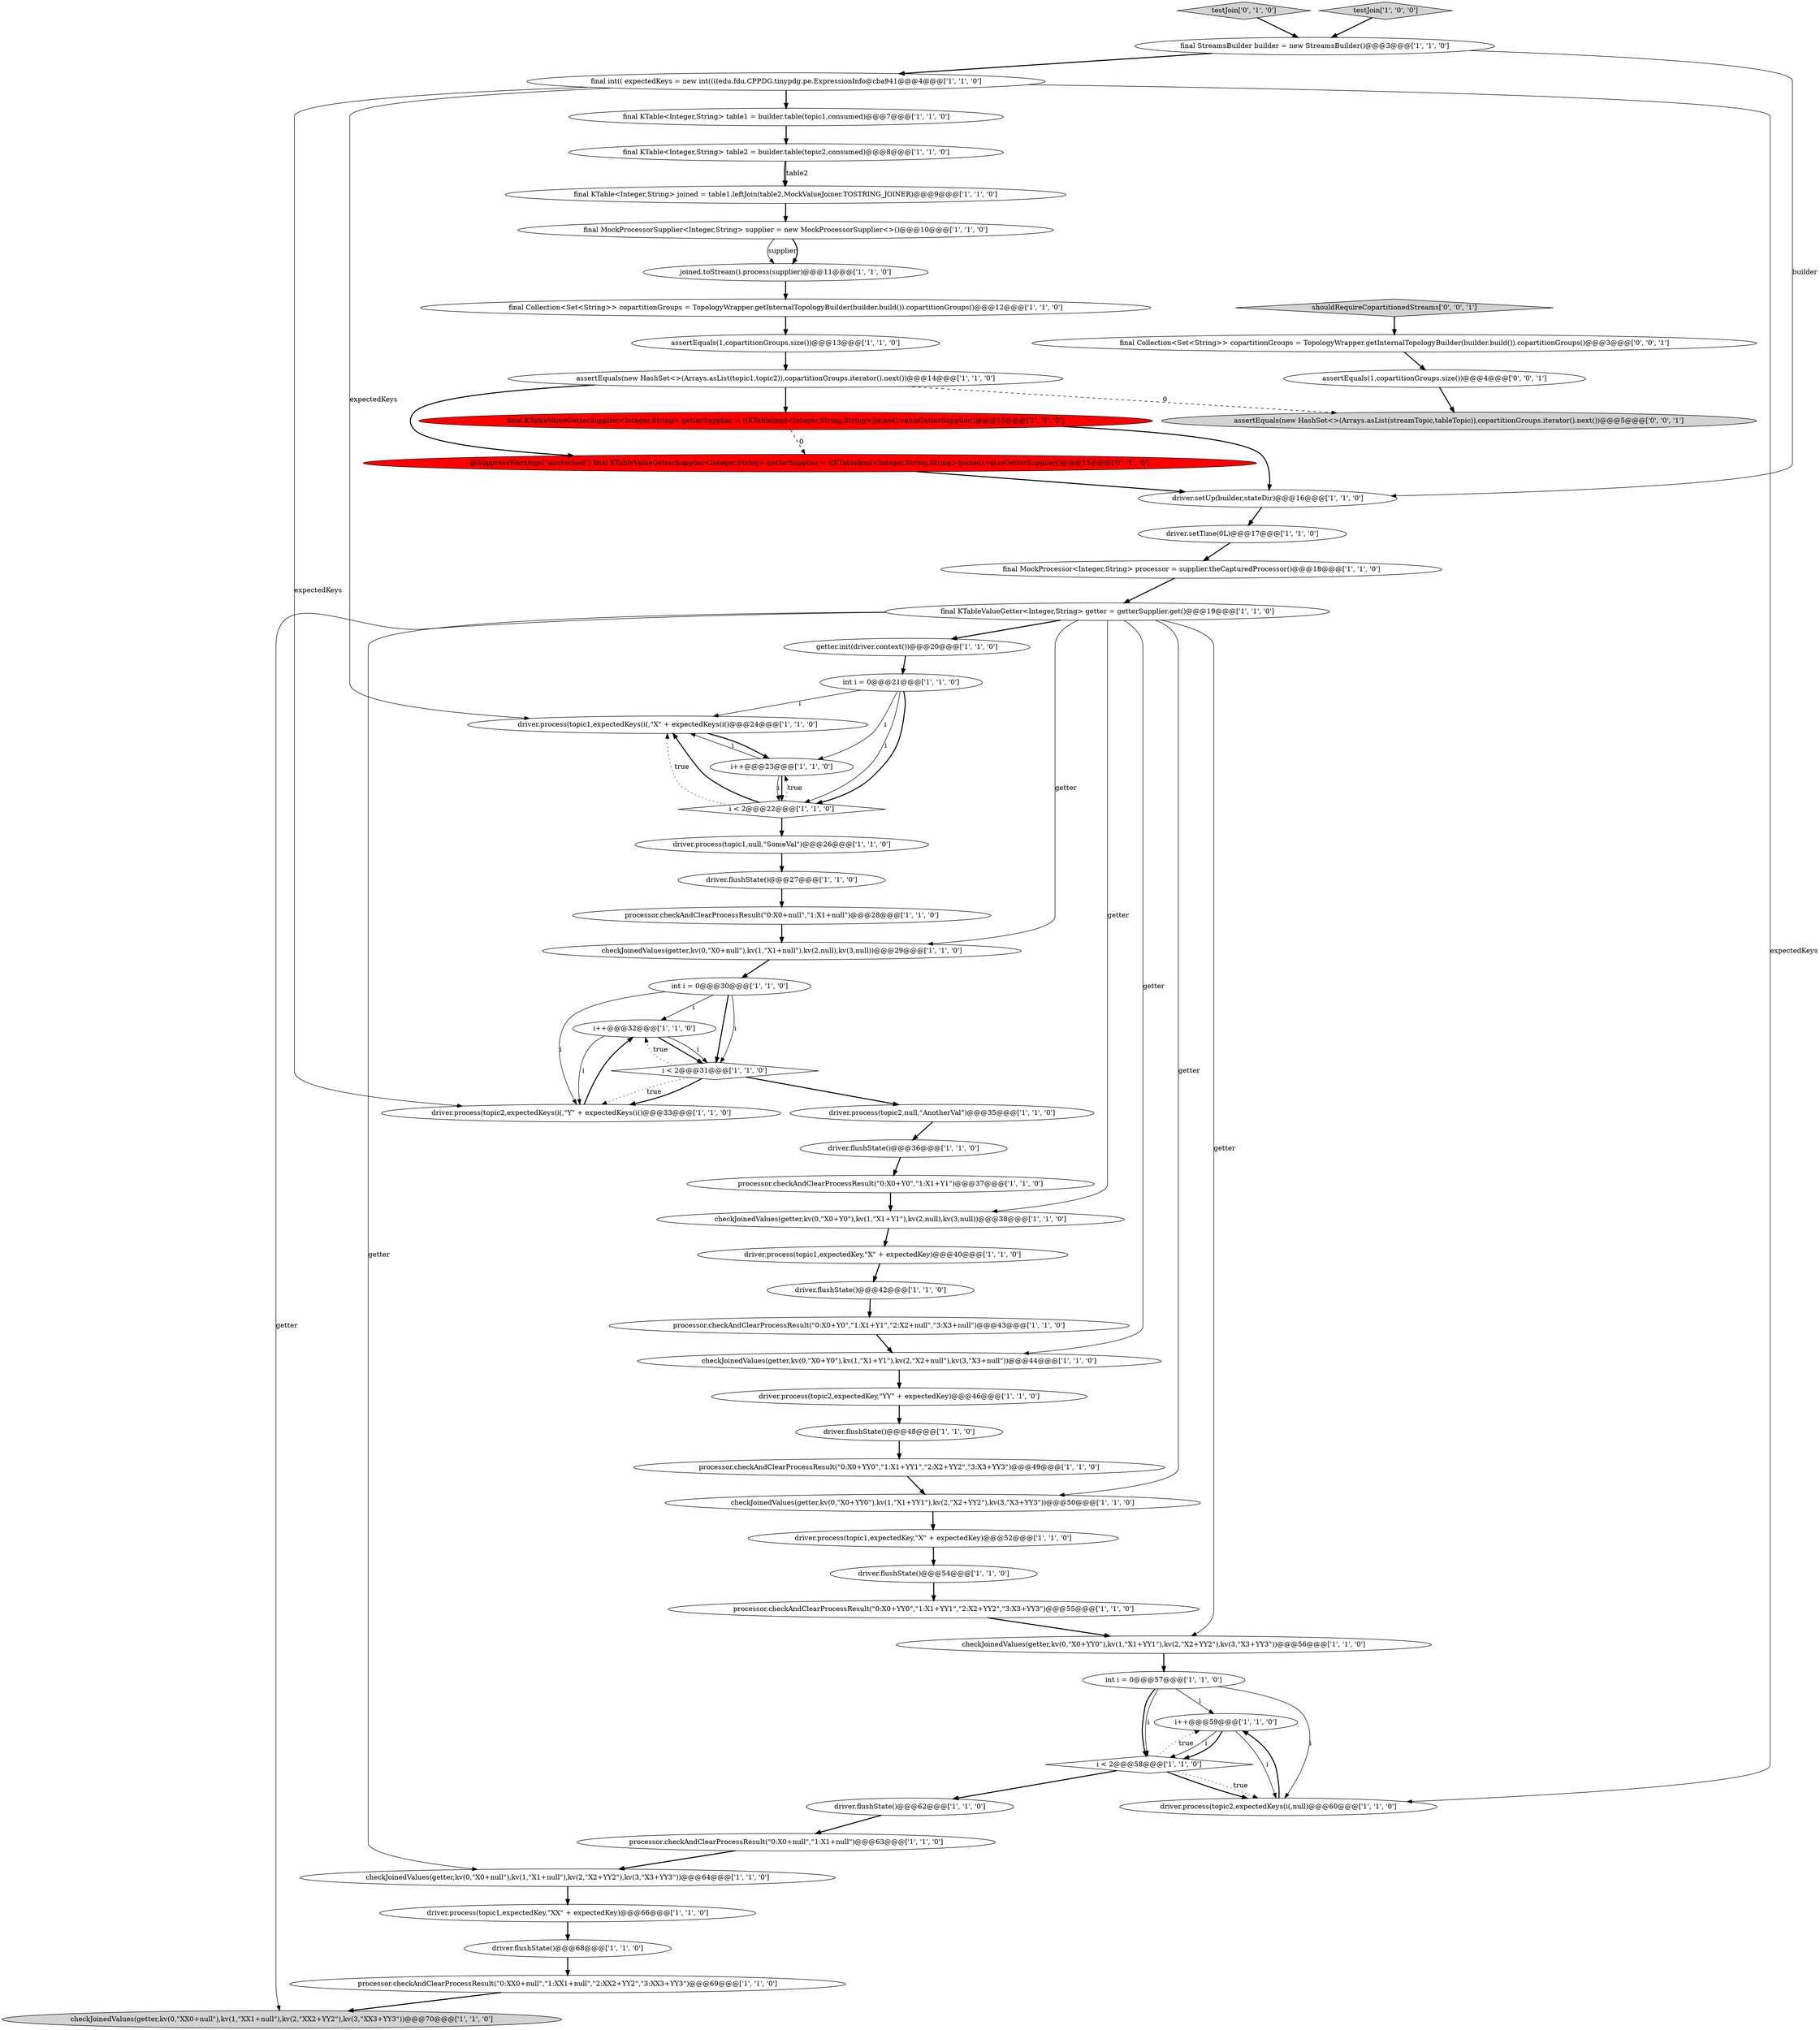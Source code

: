 digraph {
50 [style = filled, label = "checkJoinedValues(getter,kv(0,\"X0+YY0\"),kv(1,\"X1+YY1\"),kv(2,\"X2+YY2\"),kv(3,\"X3+YY3\"))@@@50@@@['1', '1', '0']", fillcolor = white, shape = ellipse image = "AAA0AAABBB1BBB"];
56 [style = filled, label = "testJoin['0', '1', '0']", fillcolor = lightgray, shape = diamond image = "AAA0AAABBB2BBB"];
27 [style = filled, label = "final KTable<Integer,String> table2 = builder.table(topic2,consumed)@@@8@@@['1', '1', '0']", fillcolor = white, shape = ellipse image = "AAA0AAABBB1BBB"];
39 [style = filled, label = "final KTableValueGetter<Integer,String> getter = getterSupplier.get()@@@19@@@['1', '1', '0']", fillcolor = white, shape = ellipse image = "AAA0AAABBB1BBB"];
11 [style = filled, label = "driver.process(topic1,expectedKey,\"X\" + expectedKey)@@@52@@@['1', '1', '0']", fillcolor = white, shape = ellipse image = "AAA0AAABBB1BBB"];
52 [style = filled, label = "assertEquals(new HashSet<>(Arrays.asList(topic1,topic2)),copartitionGroups.iterator().next())@@@14@@@['1', '1', '0']", fillcolor = white, shape = ellipse image = "AAA0AAABBB1BBB"];
36 [style = filled, label = "checkJoinedValues(getter,kv(0,\"X0+null\"),kv(1,\"X1+null\"),kv(2,null),kv(3,null))@@@29@@@['1', '1', '0']", fillcolor = white, shape = ellipse image = "AAA0AAABBB1BBB"];
55 [style = filled, label = "processor.checkAndClearProcessResult(\"0:X0+YY0\",\"1:X1+YY1\",\"2:X2+YY2\",\"3:X3+YY3\")@@@55@@@['1', '1', '0']", fillcolor = white, shape = ellipse image = "AAA0AAABBB1BBB"];
58 [style = filled, label = "final Collection<Set<String>> copartitionGroups = TopologyWrapper.getInternalTopologyBuilder(builder.build()).copartitionGroups()@@@3@@@['0', '0', '1']", fillcolor = white, shape = ellipse image = "AAA0AAABBB3BBB"];
30 [style = filled, label = "processor.checkAndClearProcessResult(\"0:X0+null\",\"1:X1+null\")@@@63@@@['1', '1', '0']", fillcolor = white, shape = ellipse image = "AAA0AAABBB1BBB"];
32 [style = filled, label = "int i = 0@@@21@@@['1', '1', '0']", fillcolor = white, shape = ellipse image = "AAA0AAABBB1BBB"];
33 [style = filled, label = "final KTable<Integer,String> joined = table1.leftJoin(table2,MockValueJoiner.TOSTRING_JOINER)@@@9@@@['1', '1', '0']", fillcolor = white, shape = ellipse image = "AAA0AAABBB1BBB"];
21 [style = filled, label = "int i = 0@@@57@@@['1', '1', '0']", fillcolor = white, shape = ellipse image = "AAA0AAABBB1BBB"];
15 [style = filled, label = "processor.checkAndClearProcessResult(\"0:X0+Y0\",\"1:X1+Y1\")@@@37@@@['1', '1', '0']", fillcolor = white, shape = ellipse image = "AAA0AAABBB1BBB"];
44 [style = filled, label = "checkJoinedValues(getter,kv(0,\"X0+YY0\"),kv(1,\"X1+YY1\"),kv(2,\"X2+YY2\"),kv(3,\"X3+YY3\"))@@@56@@@['1', '1', '0']", fillcolor = white, shape = ellipse image = "AAA0AAABBB1BBB"];
2 [style = filled, label = "processor.checkAndClearProcessResult(\"0:X0+null\",\"1:X1+null\")@@@28@@@['1', '1', '0']", fillcolor = white, shape = ellipse image = "AAA0AAABBB1BBB"];
22 [style = filled, label = "final KTableValueGetterSupplier<Integer,String> getterSupplier = ((KTableImpl<Integer,String,String>)joined).valueGetterSupplier()@@@15@@@['1', '0', '0']", fillcolor = red, shape = ellipse image = "AAA1AAABBB1BBB"];
49 [style = filled, label = "final int(( expectedKeys = new int((((edu.fdu.CPPDG.tinypdg.pe.ExpressionInfo@cba941@@@4@@@['1', '1', '0']", fillcolor = white, shape = ellipse image = "AAA0AAABBB1BBB"];
54 [style = filled, label = "driver.flushState()@@@54@@@['1', '1', '0']", fillcolor = white, shape = ellipse image = "AAA0AAABBB1BBB"];
19 [style = filled, label = "i++@@@32@@@['1', '1', '0']", fillcolor = white, shape = ellipse image = "AAA0AAABBB1BBB"];
3 [style = filled, label = "driver.process(topic1,null,\"SomeVal\")@@@26@@@['1', '1', '0']", fillcolor = white, shape = ellipse image = "AAA0AAABBB1BBB"];
6 [style = filled, label = "driver.flushState()@@@36@@@['1', '1', '0']", fillcolor = white, shape = ellipse image = "AAA0AAABBB1BBB"];
26 [style = filled, label = "int i = 0@@@30@@@['1', '1', '0']", fillcolor = white, shape = ellipse image = "AAA0AAABBB1BBB"];
37 [style = filled, label = "getter.init(driver.context())@@@20@@@['1', '1', '0']", fillcolor = white, shape = ellipse image = "AAA0AAABBB1BBB"];
51 [style = filled, label = "checkJoinedValues(getter,kv(0,\"X0+Y0\"),kv(1,\"X1+Y1\"),kv(2,null),kv(3,null))@@@38@@@['1', '1', '0']", fillcolor = white, shape = ellipse image = "AAA0AAABBB1BBB"];
4 [style = filled, label = "checkJoinedValues(getter,kv(0,\"X0+Y0\"),kv(1,\"X1+Y1\"),kv(2,\"X2+null\"),kv(3,\"X3+null\"))@@@44@@@['1', '1', '0']", fillcolor = white, shape = ellipse image = "AAA0AAABBB1BBB"];
16 [style = filled, label = "driver.process(topic2,expectedKey,\"YY\" + expectedKey)@@@46@@@['1', '1', '0']", fillcolor = white, shape = ellipse image = "AAA0AAABBB1BBB"];
13 [style = filled, label = "driver.process(topic1,expectedKeys(i(,\"X\" + expectedKeys(i()@@@24@@@['1', '1', '0']", fillcolor = white, shape = ellipse image = "AAA0AAABBB1BBB"];
5 [style = filled, label = "i < 2@@@31@@@['1', '1', '0']", fillcolor = white, shape = diamond image = "AAA0AAABBB1BBB"];
59 [style = filled, label = "assertEquals(1,copartitionGroups.size())@@@4@@@['0', '0', '1']", fillcolor = white, shape = ellipse image = "AAA0AAABBB3BBB"];
61 [style = filled, label = "assertEquals(new HashSet<>(Arrays.asList(streamTopic,tableTopic)),copartitionGroups.iterator().next())@@@5@@@['0', '0', '1']", fillcolor = lightgray, shape = ellipse image = "AAA0AAABBB3BBB"];
9 [style = filled, label = "i++@@@59@@@['1', '1', '0']", fillcolor = white, shape = ellipse image = "AAA0AAABBB1BBB"];
25 [style = filled, label = "final MockProcessor<Integer,String> processor = supplier.theCapturedProcessor()@@@18@@@['1', '1', '0']", fillcolor = white, shape = ellipse image = "AAA0AAABBB1BBB"];
8 [style = filled, label = "final MockProcessorSupplier<Integer,String> supplier = new MockProcessorSupplier<>()@@@10@@@['1', '1', '0']", fillcolor = white, shape = ellipse image = "AAA0AAABBB1BBB"];
42 [style = filled, label = "driver.flushState()@@@48@@@['1', '1', '0']", fillcolor = white, shape = ellipse image = "AAA0AAABBB1BBB"];
12 [style = filled, label = "driver.process(topic1,expectedKey,\"XX\" + expectedKey)@@@66@@@['1', '1', '0']", fillcolor = white, shape = ellipse image = "AAA0AAABBB1BBB"];
34 [style = filled, label = "driver.setTime(0L)@@@17@@@['1', '1', '0']", fillcolor = white, shape = ellipse image = "AAA0AAABBB1BBB"];
47 [style = filled, label = "driver.process(topic2,expectedKeys(i(,\"Y\" + expectedKeys(i()@@@33@@@['1', '1', '0']", fillcolor = white, shape = ellipse image = "AAA0AAABBB1BBB"];
48 [style = filled, label = "joined.toStream().process(supplier)@@@11@@@['1', '1', '0']", fillcolor = white, shape = ellipse image = "AAA0AAABBB1BBB"];
23 [style = filled, label = "assertEquals(1,copartitionGroups.size())@@@13@@@['1', '1', '0']", fillcolor = white, shape = ellipse image = "AAA0AAABBB1BBB"];
24 [style = filled, label = "checkJoinedValues(getter,kv(0,\"X0+null\"),kv(1,\"X1+null\"),kv(2,\"X2+YY2\"),kv(3,\"X3+YY3\"))@@@64@@@['1', '1', '0']", fillcolor = white, shape = ellipse image = "AAA0AAABBB1BBB"];
40 [style = filled, label = "i < 2@@@22@@@['1', '1', '0']", fillcolor = white, shape = diamond image = "AAA0AAABBB1BBB"];
45 [style = filled, label = "processor.checkAndClearProcessResult(\"0:X0+YY0\",\"1:X1+YY1\",\"2:X2+YY2\",\"3:X3+YY3\")@@@49@@@['1', '1', '0']", fillcolor = white, shape = ellipse image = "AAA0AAABBB1BBB"];
10 [style = filled, label = "driver.flushState()@@@68@@@['1', '1', '0']", fillcolor = white, shape = ellipse image = "AAA0AAABBB1BBB"];
53 [style = filled, label = "driver.process(topic2,expectedKeys(i(,null)@@@60@@@['1', '1', '0']", fillcolor = white, shape = ellipse image = "AAA0AAABBB1BBB"];
1 [style = filled, label = "final KTable<Integer,String> table1 = builder.table(topic1,consumed)@@@7@@@['1', '1', '0']", fillcolor = white, shape = ellipse image = "AAA0AAABBB1BBB"];
38 [style = filled, label = "driver.flushState()@@@62@@@['1', '1', '0']", fillcolor = white, shape = ellipse image = "AAA0AAABBB1BBB"];
60 [style = filled, label = "shouldRequireCopartitionedStreams['0', '0', '1']", fillcolor = lightgray, shape = diamond image = "AAA0AAABBB3BBB"];
14 [style = filled, label = "driver.flushState()@@@42@@@['1', '1', '0']", fillcolor = white, shape = ellipse image = "AAA0AAABBB1BBB"];
57 [style = filled, label = "@SuppressWarnings(\"unchecked\") final KTableValueGetterSupplier<Integer,String> getterSupplier = ((KTableImpl<Integer,String,String>)joined).valueGetterSupplier()@@@15@@@['0', '1', '0']", fillcolor = red, shape = ellipse image = "AAA1AAABBB2BBB"];
28 [style = filled, label = "driver.process(topic2,null,\"AnotherVal\")@@@35@@@['1', '1', '0']", fillcolor = white, shape = ellipse image = "AAA0AAABBB1BBB"];
31 [style = filled, label = "final Collection<Set<String>> copartitionGroups = TopologyWrapper.getInternalTopologyBuilder(builder.build()).copartitionGroups()@@@12@@@['1', '1', '0']", fillcolor = white, shape = ellipse image = "AAA0AAABBB1BBB"];
41 [style = filled, label = "i < 2@@@58@@@['1', '1', '0']", fillcolor = white, shape = diamond image = "AAA0AAABBB1BBB"];
0 [style = filled, label = "final StreamsBuilder builder = new StreamsBuilder()@@@3@@@['1', '1', '0']", fillcolor = white, shape = ellipse image = "AAA0AAABBB1BBB"];
7 [style = filled, label = "processor.checkAndClearProcessResult(\"0:X0+Y0\",\"1:X1+Y1\",\"2:X2+null\",\"3:X3+null\")@@@43@@@['1', '1', '0']", fillcolor = white, shape = ellipse image = "AAA0AAABBB1BBB"];
46 [style = filled, label = "driver.setUp(builder,stateDir)@@@16@@@['1', '1', '0']", fillcolor = white, shape = ellipse image = "AAA0AAABBB1BBB"];
17 [style = filled, label = "driver.flushState()@@@27@@@['1', '1', '0']", fillcolor = white, shape = ellipse image = "AAA0AAABBB1BBB"];
18 [style = filled, label = "processor.checkAndClearProcessResult(\"0:XX0+null\",\"1:XX1+null\",\"2:XX2+YY2\",\"3:XX3+YY3\")@@@69@@@['1', '1', '0']", fillcolor = white, shape = ellipse image = "AAA0AAABBB1BBB"];
29 [style = filled, label = "testJoin['1', '0', '0']", fillcolor = lightgray, shape = diamond image = "AAA0AAABBB1BBB"];
35 [style = filled, label = "i++@@@23@@@['1', '1', '0']", fillcolor = white, shape = ellipse image = "AAA0AAABBB1BBB"];
43 [style = filled, label = "driver.process(topic1,expectedKey,\"X\" + expectedKey)@@@40@@@['1', '1', '0']", fillcolor = white, shape = ellipse image = "AAA0AAABBB1BBB"];
20 [style = filled, label = "checkJoinedValues(getter,kv(0,\"XX0+null\"),kv(1,\"XX1+null\"),kv(2,\"XX2+YY2\"),kv(3,\"XX3+YY3\"))@@@70@@@['1', '1', '0']", fillcolor = lightgray, shape = ellipse image = "AAA0AAABBB1BBB"];
54->55 [style = bold, label=""];
28->6 [style = bold, label=""];
46->34 [style = bold, label=""];
42->45 [style = bold, label=""];
21->41 [style = solid, label="i"];
5->19 [style = dotted, label="true"];
32->13 [style = solid, label="i"];
40->13 [style = dotted, label="true"];
1->27 [style = bold, label=""];
29->0 [style = bold, label=""];
8->48 [style = solid, label="supplier"];
5->28 [style = bold, label=""];
40->13 [style = bold, label=""];
59->61 [style = bold, label=""];
9->53 [style = solid, label="i"];
14->7 [style = bold, label=""];
19->5 [style = bold, label=""];
38->30 [style = bold, label=""];
12->10 [style = bold, label=""];
23->52 [style = bold, label=""];
2->36 [style = bold, label=""];
37->32 [style = bold, label=""];
16->42 [style = bold, label=""];
58->59 [style = bold, label=""];
21->53 [style = solid, label="i"];
27->33 [style = bold, label=""];
0->46 [style = solid, label="builder"];
4->16 [style = bold, label=""];
57->46 [style = bold, label=""];
26->19 [style = solid, label="i"];
44->21 [style = bold, label=""];
22->46 [style = bold, label=""];
21->41 [style = bold, label=""];
19->47 [style = solid, label="i"];
40->35 [style = dotted, label="true"];
41->53 [style = bold, label=""];
35->40 [style = bold, label=""];
18->20 [style = bold, label=""];
49->1 [style = bold, label=""];
17->2 [style = bold, label=""];
41->53 [style = dotted, label="true"];
40->3 [style = bold, label=""];
27->33 [style = solid, label="table2"];
39->51 [style = solid, label="getter"];
41->38 [style = bold, label=""];
26->47 [style = solid, label="i"];
39->4 [style = solid, label="getter"];
33->8 [style = bold, label=""];
39->37 [style = bold, label=""];
22->57 [style = dashed, label="0"];
10->18 [style = bold, label=""];
30->24 [style = bold, label=""];
24->12 [style = bold, label=""];
39->20 [style = solid, label="getter"];
41->9 [style = dotted, label="true"];
25->39 [style = bold, label=""];
49->13 [style = solid, label="expectedKeys"];
32->40 [style = solid, label="i"];
52->61 [style = dashed, label="0"];
32->35 [style = solid, label="i"];
7->4 [style = bold, label=""];
39->50 [style = solid, label="getter"];
52->22 [style = bold, label=""];
21->9 [style = solid, label="i"];
6->15 [style = bold, label=""];
35->13 [style = solid, label="i"];
48->31 [style = bold, label=""];
60->58 [style = bold, label=""];
49->47 [style = solid, label="expectedKeys"];
39->24 [style = solid, label="getter"];
0->49 [style = bold, label=""];
43->14 [style = bold, label=""];
32->40 [style = bold, label=""];
3->17 [style = bold, label=""];
51->43 [style = bold, label=""];
49->53 [style = solid, label="expectedKeys"];
53->9 [style = bold, label=""];
11->54 [style = bold, label=""];
34->25 [style = bold, label=""];
31->23 [style = bold, label=""];
39->36 [style = solid, label="getter"];
26->5 [style = bold, label=""];
56->0 [style = bold, label=""];
36->26 [style = bold, label=""];
9->41 [style = solid, label="i"];
35->40 [style = solid, label="i"];
5->47 [style = bold, label=""];
9->41 [style = bold, label=""];
8->48 [style = bold, label=""];
55->44 [style = bold, label=""];
26->5 [style = solid, label="i"];
5->47 [style = dotted, label="true"];
50->11 [style = bold, label=""];
19->5 [style = solid, label="i"];
45->50 [style = bold, label=""];
47->19 [style = bold, label=""];
39->44 [style = solid, label="getter"];
52->57 [style = bold, label=""];
13->35 [style = bold, label=""];
15->51 [style = bold, label=""];
}
